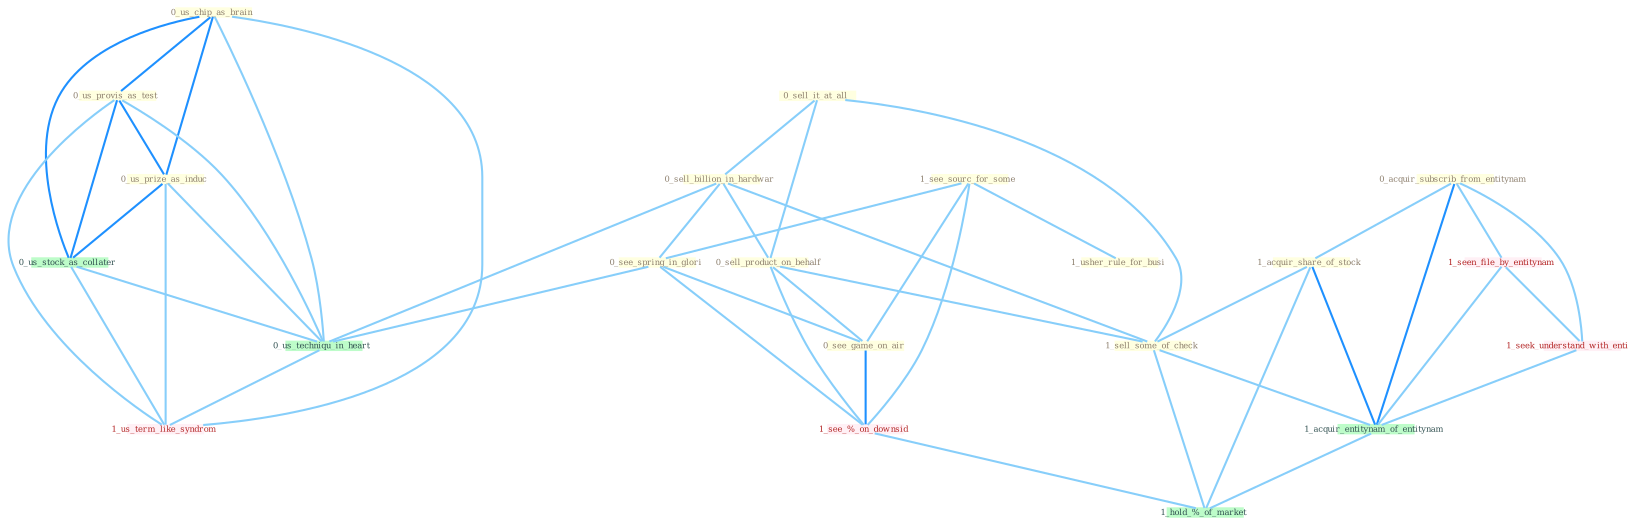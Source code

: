 Graph G{ 
    node
    [shape=polygon,style=filled,width=.5,height=.06,color="#BDFCC9",fixedsize=true,fontsize=4,
    fontcolor="#2f4f4f"];
    {node
    [color="#ffffe0", fontcolor="#8b7d6b"] "0_us_chip_as_brain " "1_see_sourc_for_some " "0_sell_it_at_all " "0_acquir_subscrib_from_entitynam " "0_sell_billion_in_hardwar " "0_sell_product_on_behalf " "0_us_provis_as_test " "0_us_prize_as_induc " "1_usher_rule_for_busi " "1_acquir_share_of_stock " "1_sell_some_of_check " "0_see_spring_in_glori " "0_see_game_on_air "}
{node [color="#fff0f5", fontcolor="#b22222"] "1_seen_file_by_entitynam " "1_seek_understand_with_entitynam " "1_see_%_on_downsid " "1_us_term_like_syndrom "}
edge [color="#B0E2FF"];

	"0_us_chip_as_brain " -- "0_us_provis_as_test " [w="2", color="#1e90ff" , len=0.8];
	"0_us_chip_as_brain " -- "0_us_prize_as_induc " [w="2", color="#1e90ff" , len=0.8];
	"0_us_chip_as_brain " -- "0_us_stock_as_collater " [w="2", color="#1e90ff" , len=0.8];
	"0_us_chip_as_brain " -- "0_us_techniqu_in_heart " [w="1", color="#87cefa" ];
	"0_us_chip_as_brain " -- "1_us_term_like_syndrom " [w="1", color="#87cefa" ];
	"1_see_sourc_for_some " -- "1_usher_rule_for_busi " [w="1", color="#87cefa" ];
	"1_see_sourc_for_some " -- "0_see_spring_in_glori " [w="1", color="#87cefa" ];
	"1_see_sourc_for_some " -- "0_see_game_on_air " [w="1", color="#87cefa" ];
	"1_see_sourc_for_some " -- "1_see_%_on_downsid " [w="1", color="#87cefa" ];
	"0_sell_it_at_all " -- "0_sell_billion_in_hardwar " [w="1", color="#87cefa" ];
	"0_sell_it_at_all " -- "0_sell_product_on_behalf " [w="1", color="#87cefa" ];
	"0_sell_it_at_all " -- "1_sell_some_of_check " [w="1", color="#87cefa" ];
	"0_acquir_subscrib_from_entitynam " -- "1_acquir_share_of_stock " [w="1", color="#87cefa" ];
	"0_acquir_subscrib_from_entitynam " -- "1_seen_file_by_entitynam " [w="1", color="#87cefa" ];
	"0_acquir_subscrib_from_entitynam " -- "1_seek_understand_with_entitynam " [w="1", color="#87cefa" ];
	"0_acquir_subscrib_from_entitynam " -- "1_acquir_entitynam_of_entitynam " [w="2", color="#1e90ff" , len=0.8];
	"0_sell_billion_in_hardwar " -- "0_sell_product_on_behalf " [w="1", color="#87cefa" ];
	"0_sell_billion_in_hardwar " -- "1_sell_some_of_check " [w="1", color="#87cefa" ];
	"0_sell_billion_in_hardwar " -- "0_see_spring_in_glori " [w="1", color="#87cefa" ];
	"0_sell_billion_in_hardwar " -- "0_us_techniqu_in_heart " [w="1", color="#87cefa" ];
	"0_sell_product_on_behalf " -- "1_sell_some_of_check " [w="1", color="#87cefa" ];
	"0_sell_product_on_behalf " -- "0_see_game_on_air " [w="1", color="#87cefa" ];
	"0_sell_product_on_behalf " -- "1_see_%_on_downsid " [w="1", color="#87cefa" ];
	"0_us_provis_as_test " -- "0_us_prize_as_induc " [w="2", color="#1e90ff" , len=0.8];
	"0_us_provis_as_test " -- "0_us_stock_as_collater " [w="2", color="#1e90ff" , len=0.8];
	"0_us_provis_as_test " -- "0_us_techniqu_in_heart " [w="1", color="#87cefa" ];
	"0_us_provis_as_test " -- "1_us_term_like_syndrom " [w="1", color="#87cefa" ];
	"0_us_prize_as_induc " -- "0_us_stock_as_collater " [w="2", color="#1e90ff" , len=0.8];
	"0_us_prize_as_induc " -- "0_us_techniqu_in_heart " [w="1", color="#87cefa" ];
	"0_us_prize_as_induc " -- "1_us_term_like_syndrom " [w="1", color="#87cefa" ];
	"1_acquir_share_of_stock " -- "1_sell_some_of_check " [w="1", color="#87cefa" ];
	"1_acquir_share_of_stock " -- "1_acquir_entitynam_of_entitynam " [w="2", color="#1e90ff" , len=0.8];
	"1_acquir_share_of_stock " -- "1_hold_%_of_market " [w="1", color="#87cefa" ];
	"1_sell_some_of_check " -- "1_acquir_entitynam_of_entitynam " [w="1", color="#87cefa" ];
	"1_sell_some_of_check " -- "1_hold_%_of_market " [w="1", color="#87cefa" ];
	"0_see_spring_in_glori " -- "0_see_game_on_air " [w="1", color="#87cefa" ];
	"0_see_spring_in_glori " -- "0_us_techniqu_in_heart " [w="1", color="#87cefa" ];
	"0_see_spring_in_glori " -- "1_see_%_on_downsid " [w="1", color="#87cefa" ];
	"0_see_game_on_air " -- "1_see_%_on_downsid " [w="2", color="#1e90ff" , len=0.8];
	"1_seen_file_by_entitynam " -- "1_seek_understand_with_entitynam " [w="1", color="#87cefa" ];
	"1_seen_file_by_entitynam " -- "1_acquir_entitynam_of_entitynam " [w="1", color="#87cefa" ];
	"0_us_stock_as_collater " -- "0_us_techniqu_in_heart " [w="1", color="#87cefa" ];
	"0_us_stock_as_collater " -- "1_us_term_like_syndrom " [w="1", color="#87cefa" ];
	"1_seek_understand_with_entitynam " -- "1_acquir_entitynam_of_entitynam " [w="1", color="#87cefa" ];
	"1_acquir_entitynam_of_entitynam " -- "1_hold_%_of_market " [w="1", color="#87cefa" ];
	"0_us_techniqu_in_heart " -- "1_us_term_like_syndrom " [w="1", color="#87cefa" ];
	"1_see_%_on_downsid " -- "1_hold_%_of_market " [w="1", color="#87cefa" ];
}